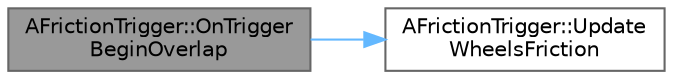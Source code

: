 digraph "AFrictionTrigger::OnTriggerBeginOverlap"
{
 // INTERACTIVE_SVG=YES
 // LATEX_PDF_SIZE
  bgcolor="transparent";
  edge [fontname=Helvetica,fontsize=10,labelfontname=Helvetica,labelfontsize=10];
  node [fontname=Helvetica,fontsize=10,shape=box,height=0.2,width=0.4];
  rankdir="LR";
  Node1 [id="Node000001",label="AFrictionTrigger::OnTrigger\lBeginOverlap",height=0.2,width=0.4,color="gray40", fillcolor="grey60", style="filled", fontcolor="black",tooltip=" "];
  Node1 -> Node2 [id="edge1_Node000001_Node000002",color="steelblue1",style="solid",tooltip=" "];
  Node2 [id="Node000002",label="AFrictionTrigger::Update\lWheelsFriction",height=0.2,width=0.4,color="grey40", fillcolor="white", style="filled",URL="$dc/db9/classAFrictionTrigger.html#ab844c0c19a175e72d9ed6a063604f20a",tooltip=" "];
}
